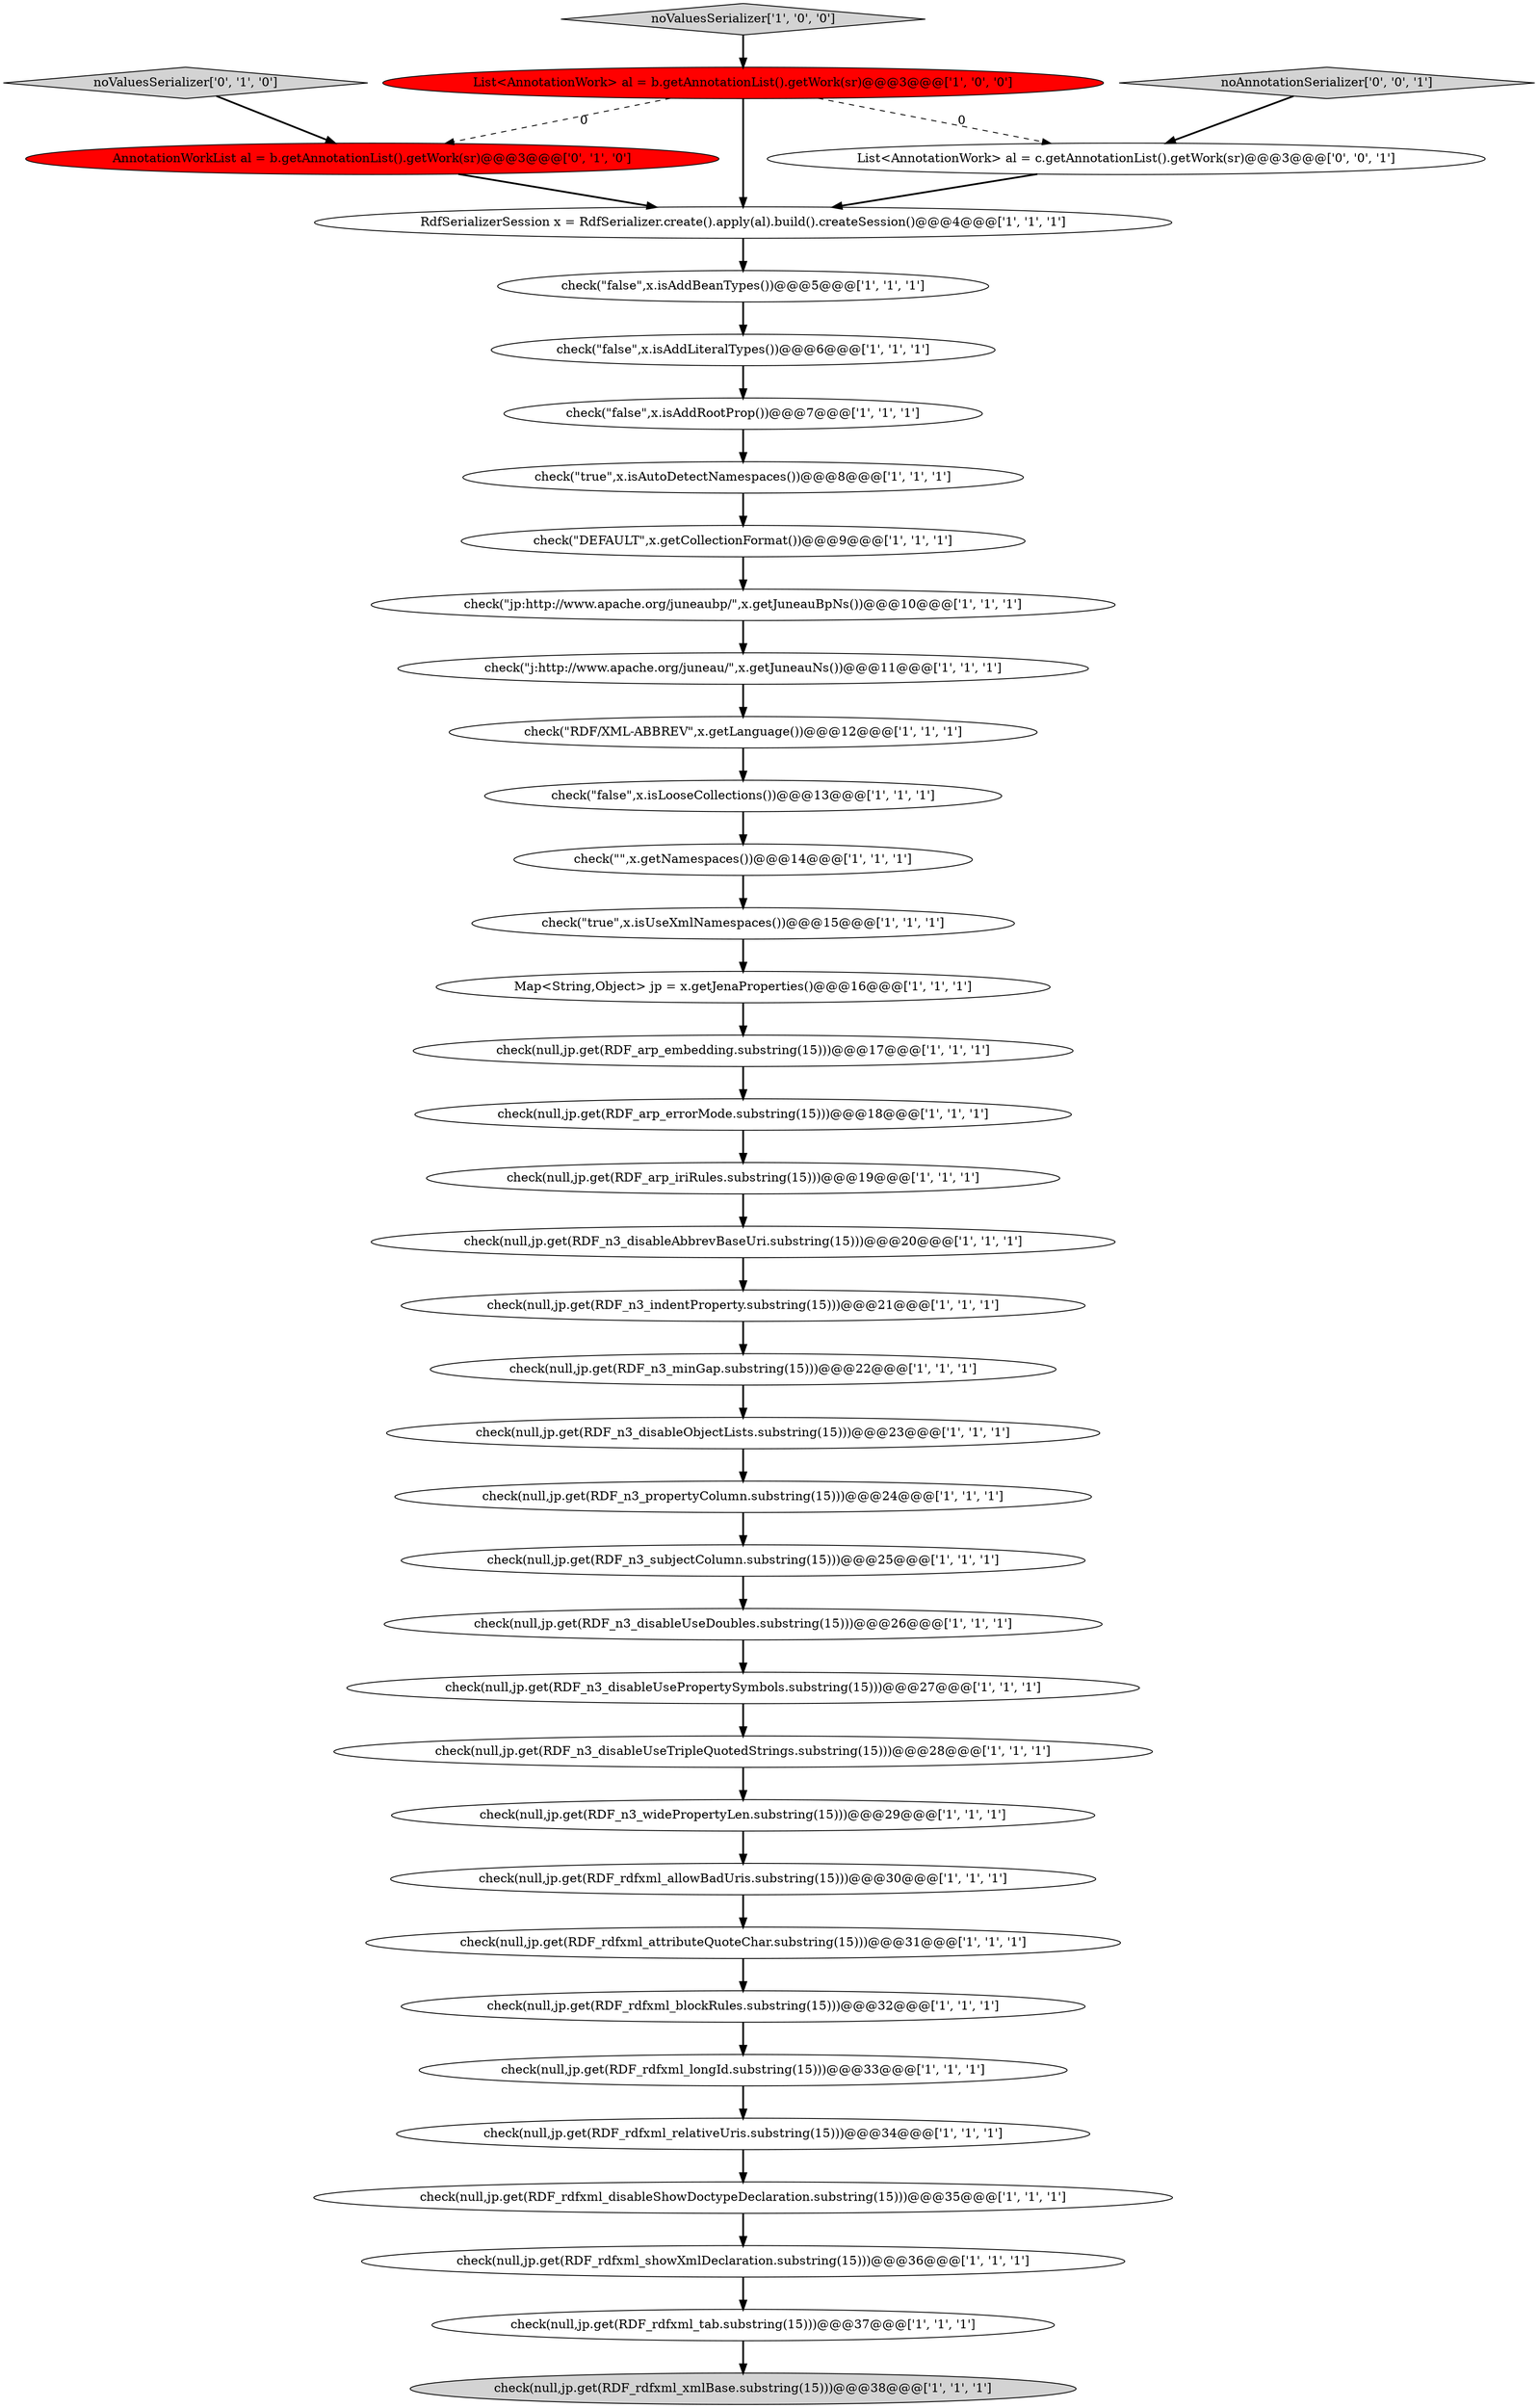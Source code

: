 digraph {
27 [style = filled, label = "check(null,jp.get(RDF_n3_indentProperty.substring(15)))@@@21@@@['1', '1', '1']", fillcolor = white, shape = ellipse image = "AAA0AAABBB1BBB"];
4 [style = filled, label = "check(\"false\",x.isAddLiteralTypes())@@@6@@@['1', '1', '1']", fillcolor = white, shape = ellipse image = "AAA0AAABBB1BBB"];
15 [style = filled, label = "check(null,jp.get(RDF_n3_disableUsePropertySymbols.substring(15)))@@@27@@@['1', '1', '1']", fillcolor = white, shape = ellipse image = "AAA0AAABBB1BBB"];
8 [style = filled, label = "check(null,jp.get(RDF_rdfxml_attributeQuoteChar.substring(15)))@@@31@@@['1', '1', '1']", fillcolor = white, shape = ellipse image = "AAA0AAABBB1BBB"];
26 [style = filled, label = "check(null,jp.get(RDF_n3_propertyColumn.substring(15)))@@@24@@@['1', '1', '1']", fillcolor = white, shape = ellipse image = "AAA0AAABBB1BBB"];
36 [style = filled, label = "check(null,jp.get(RDF_n3_disableAbbrevBaseUri.substring(15)))@@@20@@@['1', '1', '1']", fillcolor = white, shape = ellipse image = "AAA0AAABBB1BBB"];
20 [style = filled, label = "check(null,jp.get(RDF_rdfxml_relativeUris.substring(15)))@@@34@@@['1', '1', '1']", fillcolor = white, shape = ellipse image = "AAA0AAABBB1BBB"];
23 [style = filled, label = "check(null,jp.get(RDF_rdfxml_blockRules.substring(15)))@@@32@@@['1', '1', '1']", fillcolor = white, shape = ellipse image = "AAA0AAABBB1BBB"];
30 [style = filled, label = "check(\"true\",x.isUseXmlNamespaces())@@@15@@@['1', '1', '1']", fillcolor = white, shape = ellipse image = "AAA0AAABBB1BBB"];
13 [style = filled, label = "Map<String,Object> jp = x.getJenaProperties()@@@16@@@['1', '1', '1']", fillcolor = white, shape = ellipse image = "AAA0AAABBB1BBB"];
40 [style = filled, label = "List<AnnotationWork> al = c.getAnnotationList().getWork(sr)@@@3@@@['0', '0', '1']", fillcolor = white, shape = ellipse image = "AAA0AAABBB3BBB"];
28 [style = filled, label = "check(null,jp.get(RDF_n3_disableObjectLists.substring(15)))@@@23@@@['1', '1', '1']", fillcolor = white, shape = ellipse image = "AAA0AAABBB1BBB"];
5 [style = filled, label = "check(null,jp.get(RDF_rdfxml_xmlBase.substring(15)))@@@38@@@['1', '1', '1']", fillcolor = lightgray, shape = ellipse image = "AAA0AAABBB1BBB"];
1 [style = filled, label = "check(\"\",x.getNamespaces())@@@14@@@['1', '1', '1']", fillcolor = white, shape = ellipse image = "AAA0AAABBB1BBB"];
17 [style = filled, label = "check(null,jp.get(RDF_arp_embedding.substring(15)))@@@17@@@['1', '1', '1']", fillcolor = white, shape = ellipse image = "AAA0AAABBB1BBB"];
3 [style = filled, label = "check(\"j:http://www.apache.org/juneau/\",x.getJuneauNs())@@@11@@@['1', '1', '1']", fillcolor = white, shape = ellipse image = "AAA0AAABBB1BBB"];
2 [style = filled, label = "check(null,jp.get(RDF_n3_disableUseDoubles.substring(15)))@@@26@@@['1', '1', '1']", fillcolor = white, shape = ellipse image = "AAA0AAABBB1BBB"];
9 [style = filled, label = "check(null,jp.get(RDF_rdfxml_longId.substring(15)))@@@33@@@['1', '1', '1']", fillcolor = white, shape = ellipse image = "AAA0AAABBB1BBB"];
21 [style = filled, label = "check(\"jp:http://www.apache.org/juneaubp/\",x.getJuneauBpNs())@@@10@@@['1', '1', '1']", fillcolor = white, shape = ellipse image = "AAA0AAABBB1BBB"];
10 [style = filled, label = "check(\"false\",x.isAddBeanTypes())@@@5@@@['1', '1', '1']", fillcolor = white, shape = ellipse image = "AAA0AAABBB1BBB"];
6 [style = filled, label = "check(null,jp.get(RDF_n3_widePropertyLen.substring(15)))@@@29@@@['1', '1', '1']", fillcolor = white, shape = ellipse image = "AAA0AAABBB1BBB"];
0 [style = filled, label = "check(null,jp.get(RDF_rdfxml_disableShowDoctypeDeclaration.substring(15)))@@@35@@@['1', '1', '1']", fillcolor = white, shape = ellipse image = "AAA0AAABBB1BBB"];
29 [style = filled, label = "check(null,jp.get(RDF_n3_disableUseTripleQuotedStrings.substring(15)))@@@28@@@['1', '1', '1']", fillcolor = white, shape = ellipse image = "AAA0AAABBB1BBB"];
31 [style = filled, label = "check(\"true\",x.isAutoDetectNamespaces())@@@8@@@['1', '1', '1']", fillcolor = white, shape = ellipse image = "AAA0AAABBB1BBB"];
32 [style = filled, label = "check(null,jp.get(RDF_rdfxml_tab.substring(15)))@@@37@@@['1', '1', '1']", fillcolor = white, shape = ellipse image = "AAA0AAABBB1BBB"];
24 [style = filled, label = "check(null,jp.get(RDF_rdfxml_allowBadUris.substring(15)))@@@30@@@['1', '1', '1']", fillcolor = white, shape = ellipse image = "AAA0AAABBB1BBB"];
19 [style = filled, label = "check(null,jp.get(RDF_n3_subjectColumn.substring(15)))@@@25@@@['1', '1', '1']", fillcolor = white, shape = ellipse image = "AAA0AAABBB1BBB"];
25 [style = filled, label = "check(\"false\",x.isAddRootProp())@@@7@@@['1', '1', '1']", fillcolor = white, shape = ellipse image = "AAA0AAABBB1BBB"];
16 [style = filled, label = "RdfSerializerSession x = RdfSerializer.create().apply(al).build().createSession()@@@4@@@['1', '1', '1']", fillcolor = white, shape = ellipse image = "AAA0AAABBB1BBB"];
33 [style = filled, label = "List<AnnotationWork> al = b.getAnnotationList().getWork(sr)@@@3@@@['1', '0', '0']", fillcolor = red, shape = ellipse image = "AAA1AAABBB1BBB"];
18 [style = filled, label = "check(null,jp.get(RDF_arp_iriRules.substring(15)))@@@19@@@['1', '1', '1']", fillcolor = white, shape = ellipse image = "AAA0AAABBB1BBB"];
35 [style = filled, label = "check(\"false\",x.isLooseCollections())@@@13@@@['1', '1', '1']", fillcolor = white, shape = ellipse image = "AAA0AAABBB1BBB"];
37 [style = filled, label = "AnnotationWorkList al = b.getAnnotationList().getWork(sr)@@@3@@@['0', '1', '0']", fillcolor = red, shape = ellipse image = "AAA1AAABBB2BBB"];
34 [style = filled, label = "check(\"RDF/XML-ABBREV\",x.getLanguage())@@@12@@@['1', '1', '1']", fillcolor = white, shape = ellipse image = "AAA0AAABBB1BBB"];
12 [style = filled, label = "check(null,jp.get(RDF_n3_minGap.substring(15)))@@@22@@@['1', '1', '1']", fillcolor = white, shape = ellipse image = "AAA0AAABBB1BBB"];
11 [style = filled, label = "check(null,jp.get(RDF_rdfxml_showXmlDeclaration.substring(15)))@@@36@@@['1', '1', '1']", fillcolor = white, shape = ellipse image = "AAA0AAABBB1BBB"];
38 [style = filled, label = "noValuesSerializer['0', '1', '0']", fillcolor = lightgray, shape = diamond image = "AAA0AAABBB2BBB"];
39 [style = filled, label = "noAnnotationSerializer['0', '0', '1']", fillcolor = lightgray, shape = diamond image = "AAA0AAABBB3BBB"];
14 [style = filled, label = "check(null,jp.get(RDF_arp_errorMode.substring(15)))@@@18@@@['1', '1', '1']", fillcolor = white, shape = ellipse image = "AAA0AAABBB1BBB"];
7 [style = filled, label = "check(\"DEFAULT\",x.getCollectionFormat())@@@9@@@['1', '1', '1']", fillcolor = white, shape = ellipse image = "AAA0AAABBB1BBB"];
22 [style = filled, label = "noValuesSerializer['1', '0', '0']", fillcolor = lightgray, shape = diamond image = "AAA0AAABBB1BBB"];
32->5 [style = bold, label=""];
22->33 [style = bold, label=""];
33->16 [style = bold, label=""];
33->40 [style = dashed, label="0"];
30->13 [style = bold, label=""];
12->28 [style = bold, label=""];
8->23 [style = bold, label=""];
4->25 [style = bold, label=""];
27->12 [style = bold, label=""];
16->10 [style = bold, label=""];
20->0 [style = bold, label=""];
0->11 [style = bold, label=""];
28->26 [style = bold, label=""];
6->24 [style = bold, label=""];
18->36 [style = bold, label=""];
9->20 [style = bold, label=""];
11->32 [style = bold, label=""];
19->2 [style = bold, label=""];
1->30 [style = bold, label=""];
26->19 [style = bold, label=""];
31->7 [style = bold, label=""];
25->31 [style = bold, label=""];
3->34 [style = bold, label=""];
13->17 [style = bold, label=""];
29->6 [style = bold, label=""];
33->37 [style = dashed, label="0"];
40->16 [style = bold, label=""];
35->1 [style = bold, label=""];
36->27 [style = bold, label=""];
38->37 [style = bold, label=""];
17->14 [style = bold, label=""];
39->40 [style = bold, label=""];
2->15 [style = bold, label=""];
10->4 [style = bold, label=""];
7->21 [style = bold, label=""];
14->18 [style = bold, label=""];
34->35 [style = bold, label=""];
24->8 [style = bold, label=""];
23->9 [style = bold, label=""];
37->16 [style = bold, label=""];
15->29 [style = bold, label=""];
21->3 [style = bold, label=""];
}
